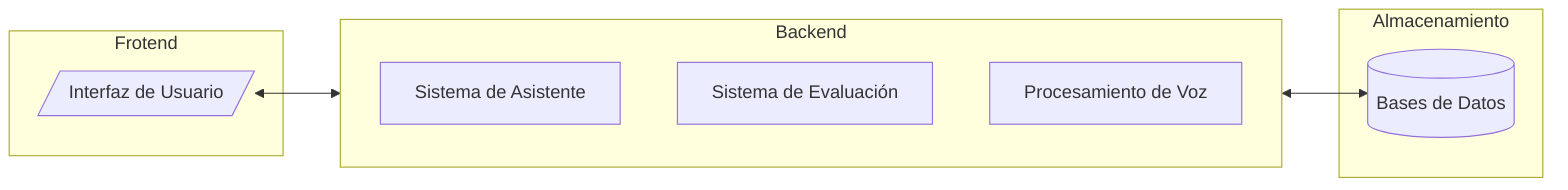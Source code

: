 flowchart LR
    subgraph Client["Frotend"]
        UI[/"Interfaz de Usuario"/]
    end
    subgraph Core["Backend"]
        Asst["Sistema de Asistente"]
        Eval["Sistema de Evaluación"]
        Voice["Procesamiento de Voz"]
    end
    subgraph Store["Almacenamiento"]
        DB[(Bases de Datos)]
    end
    UI <--> Core
    Core <--> DB
    class UI client
    class Asst,Eval,Voice core
    class DB storage